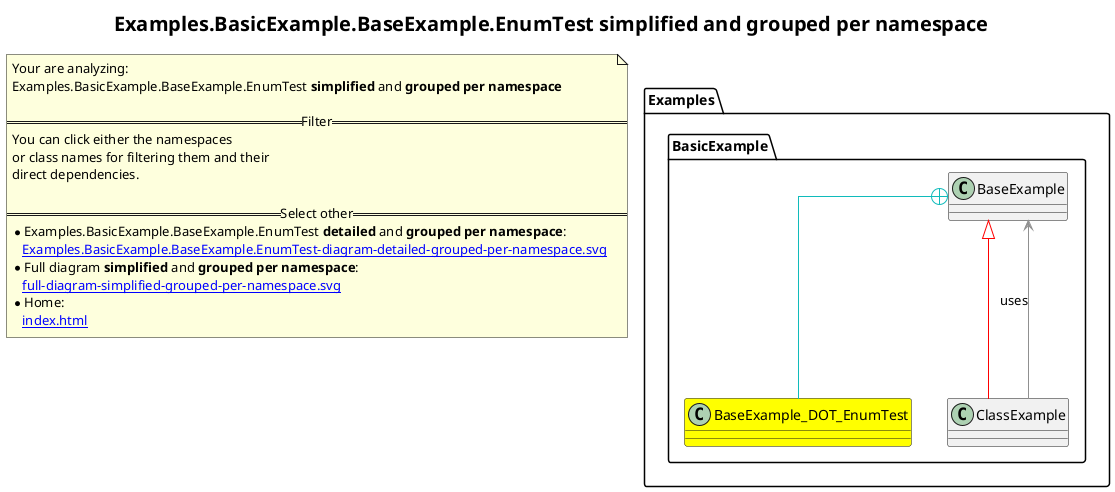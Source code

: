 @startuml
skinparam linetype ortho
title <size:20>Examples.BasicExample.BaseExample.EnumTest **simplified** and **grouped per namespace**</size>
note "Your are analyzing:\nExamples.BasicExample.BaseExample.EnumTest **simplified** and **grouped per namespace**\n\n==Filter==\nYou can click either the namespaces \nor class names for filtering them and their\ndirect dependencies.\n\n==Select other==\n* Examples.BasicExample.BaseExample.EnumTest **detailed** and **grouped per namespace**:\n   [[Examples.BasicExample.BaseExample.EnumTest-diagram-detailed-grouped-per-namespace.svg]]\n* Full diagram **simplified** and **grouped per namespace**:\n   [[full-diagram-simplified-grouped-per-namespace.svg]]\n* Home:\n   [[index.html]]" as FloatingNote
namespace Examples [[Examples-diagram-simplified-grouped-per-namespace.svg]] {
namespace Examples.BasicExample [[Examples.BasicExample-diagram-simplified-grouped-per-namespace.svg]] {
  class Examples.BasicExample.BaseExample_DOT_EnumTest [[Examples.BasicExample.BaseExample.EnumTest-diagram-simplified-grouped-per-namespace.svg]] #yellow {
  }
  class Examples.BasicExample.BaseExample [[Examples.BasicExample.BaseExample-diagram-simplified-grouped-per-namespace.svg]]  {
  }
  class Examples.BasicExample.ClassExample [[Examples.BasicExample.ClassExample-diagram-simplified-grouped-per-namespace.svg]]  {
  }
'Compared namespace Examples.BasicExample [[Examples.BasicExample-diagram-simplified-grouped-per-namespace.svg]] { with last element of   }
' Closing all previous_sub_namespace_list namespace None because file analysis is finished.
' Closing namespace BasicExample
}
' Closing namespace Examples
}
 ' *************************************** 
 ' *************************************** 
 ' *************************************** 
' Class relations extracted from namespace:
' Examples.BasicExample
Examples.BasicExample.BaseExample +-[#10BBBB]- Examples.BasicExample.BaseExample_DOT_EnumTest 
Examples.BasicExample.BaseExample <|-[#red]- Examples.BasicExample.ClassExample
Examples.BasicExample.ClassExample *-[#10BB10]- Examples.BasicExample.BaseExample.EnumTest 
Examples.BasicExample.ClassExample -[#909090]-> Examples.BasicExample.BaseExample  : uses 
@enduml